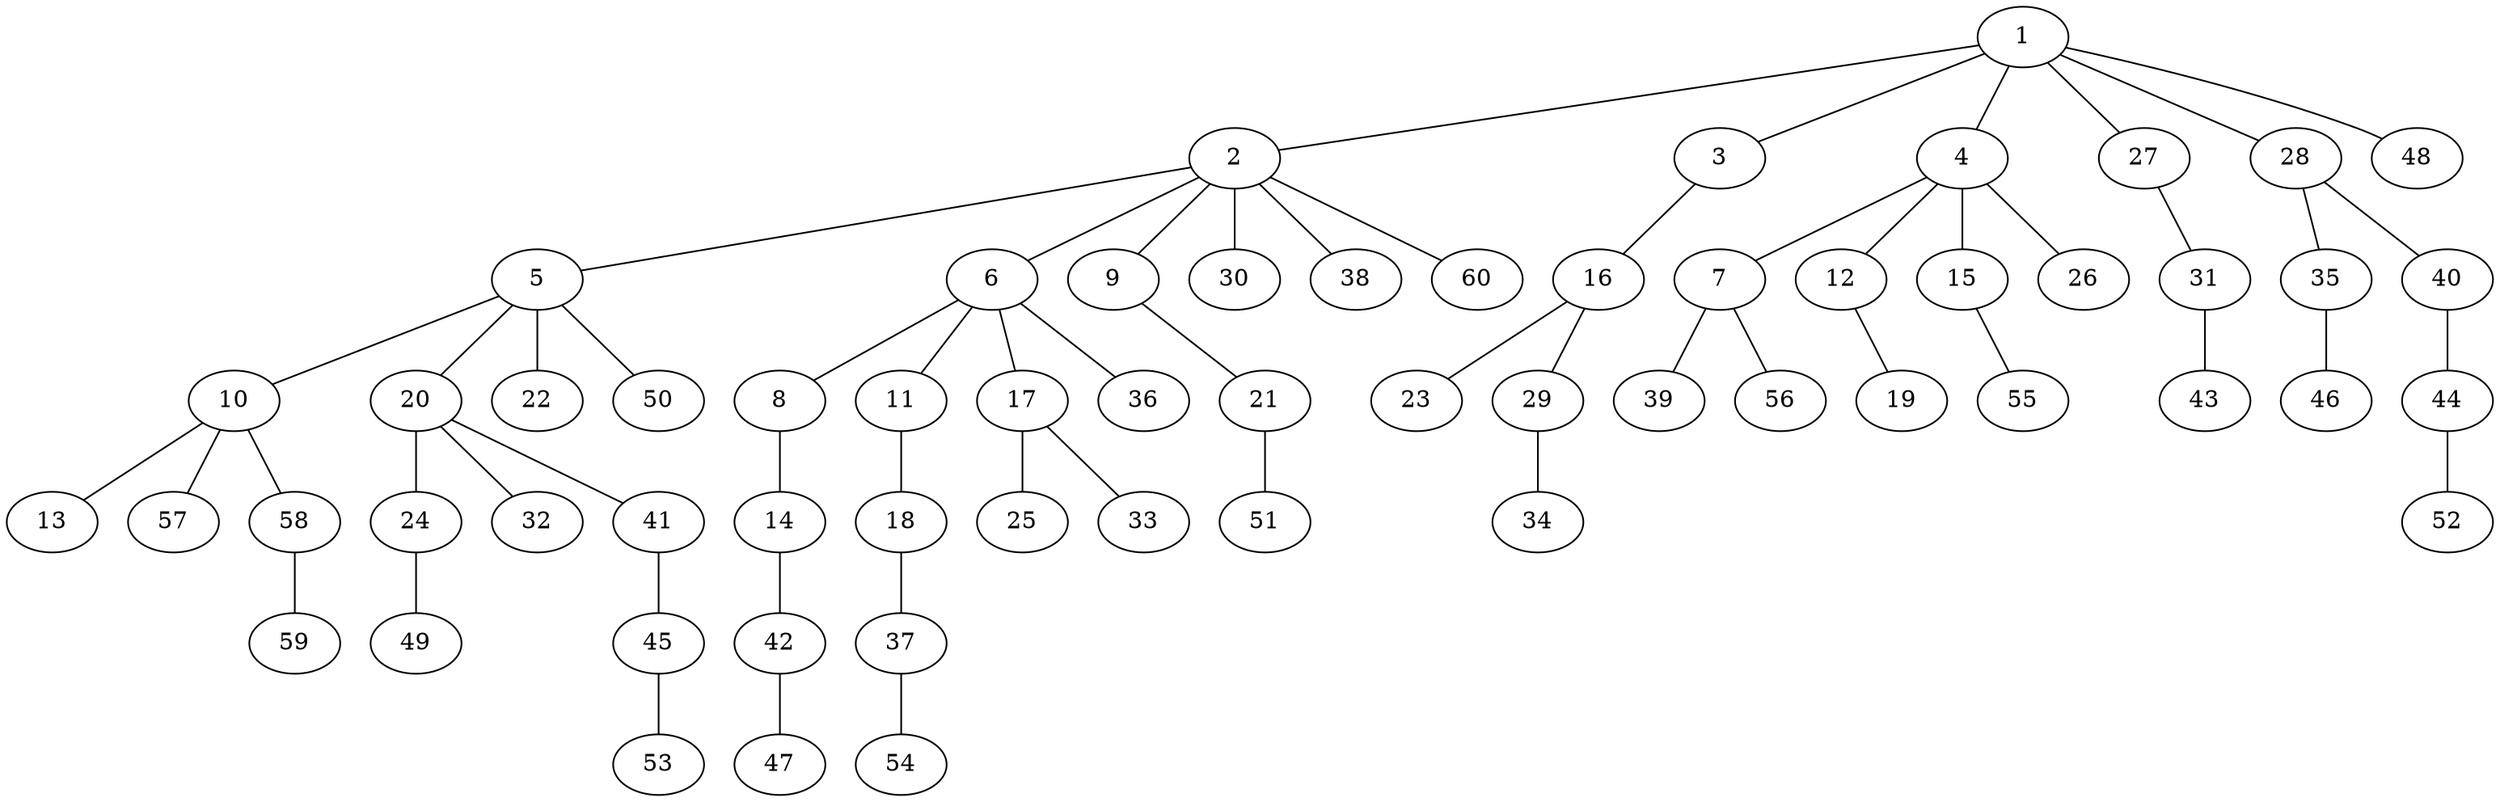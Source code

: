 graph graphname {1--2
1--3
1--4
1--27
1--28
1--48
2--5
2--6
2--9
2--30
2--38
2--60
3--16
4--7
4--12
4--15
4--26
5--10
5--20
5--22
5--50
6--8
6--11
6--17
6--36
7--39
7--56
8--14
9--21
10--13
10--57
10--58
11--18
12--19
14--42
15--55
16--23
16--29
17--25
17--33
18--37
20--24
20--32
20--41
21--51
24--49
27--31
28--35
28--40
29--34
31--43
35--46
37--54
40--44
41--45
42--47
44--52
45--53
58--59
}